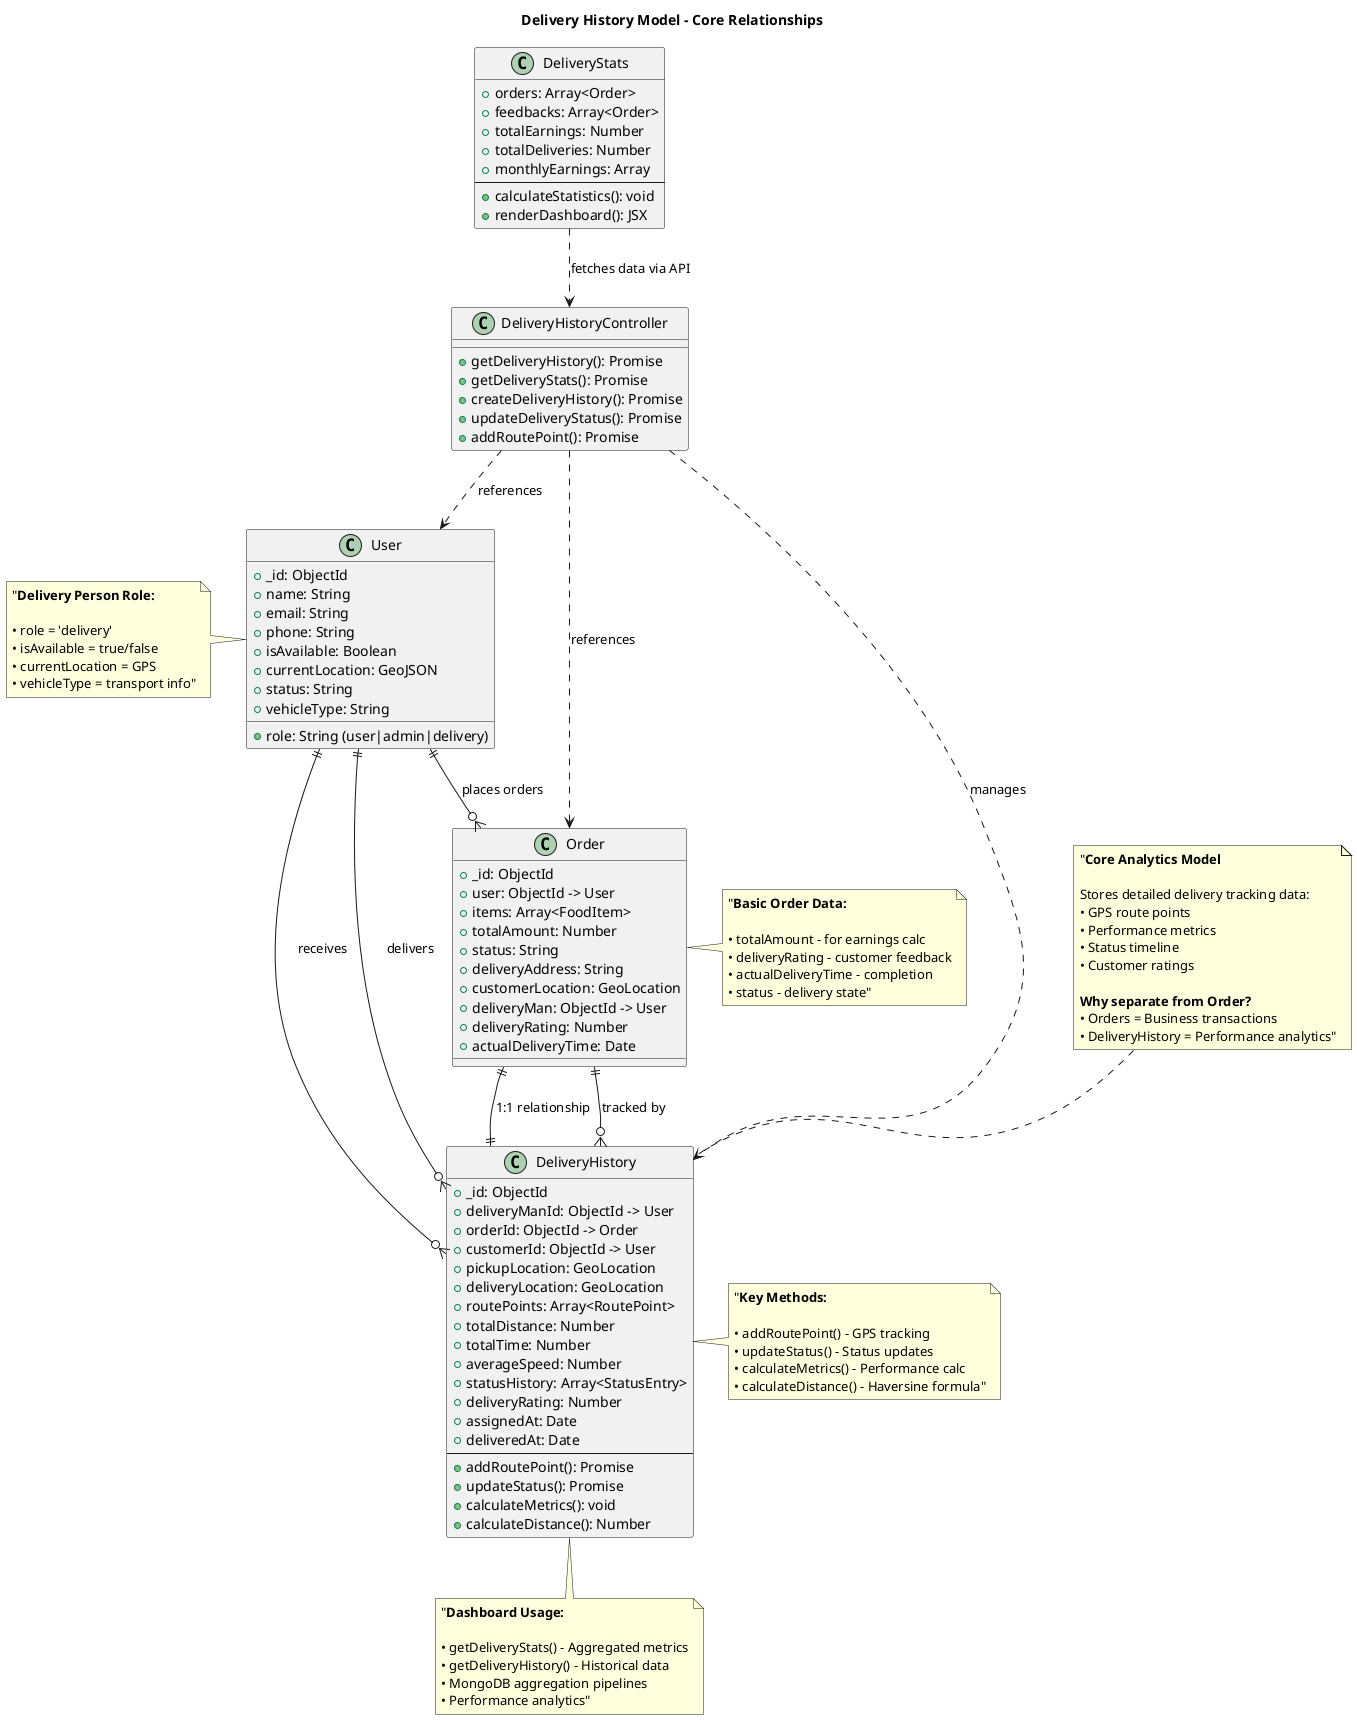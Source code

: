 @startuml Delivery History Model - Simplified Class Diagram

title Delivery History Model - Core Relationships

class User {
  +_id: ObjectId
  +name: String
  +email: String
  +role: String (user|admin|delivery)
  +phone: String
  +isAvailable: Boolean
  +currentLocation: GeoJSON
  +status: String
  +vehicleType: String
}

class Order {
  +_id: ObjectId
  +user: ObjectId -> User
  +items: Array<FoodItem>
  +totalAmount: Number
  +status: String
  +deliveryAddress: String
  +customerLocation: GeoLocation
  +deliveryMan: ObjectId -> User
  +deliveryRating: Number
  +actualDeliveryTime: Date
}

class DeliveryHistory {
  +_id: ObjectId
  +deliveryManId: ObjectId -> User
  +orderId: ObjectId -> Order
  +customerId: ObjectId -> User
  +pickupLocation: GeoLocation
  +deliveryLocation: GeoLocation
  +routePoints: Array<RoutePoint>
  +totalDistance: Number
  +totalTime: Number
  +averageSpeed: Number
  +statusHistory: Array<StatusEntry>
  +deliveryRating: Number
  +assignedAt: Date
  +deliveredAt: Date
  --
  +addRoutePoint(): Promise
  +updateStatus(): Promise
  +calculateMetrics(): void
  +calculateDistance(): Number
}

class DeliveryHistoryController {
  +getDeliveryHistory(): Promise
  +getDeliveryStats(): Promise
  +createDeliveryHistory(): Promise
  +updateDeliveryStatus(): Promise
  +addRoutePoint(): Promise
}

class DeliveryStats {
  +orders: Array<Order>
  +feedbacks: Array<Order>
  +totalEarnings: Number
  +totalDeliveries: Number
  +monthlyEarnings: Array
  --
  +calculateStatistics(): void
  +renderDashboard(): JSX
}

' Core Relationships
User ||--o{ Order : "places orders"
User ||--o{ DeliveryHistory : "delivers"
User ||--o{ DeliveryHistory : "receives"

Order ||--o{ DeliveryHistory : "tracked by"
Order ||--|| DeliveryHistory : "1:1 relationship"

DeliveryHistoryController ..> DeliveryHistory : "manages"
DeliveryHistoryController ..> Order : "references"
DeliveryHistoryController ..> User : "references"

DeliveryStats ..> DeliveryHistoryController : "fetches data via API"

' Key Relationships Explanation
note top of DeliveryHistory : "**Core Analytics Model**\n\nStores detailed delivery tracking data:\n• GPS route points\n• Performance metrics\n• Status timeline\n• Customer ratings\n\n**Why separate from Order?**\n• Orders = Business transactions\n• DeliveryHistory = Performance analytics"

note right of DeliveryHistory : "**Key Methods:**\n\n• addRoutePoint() - GPS tracking\n• updateStatus() - Status updates\n• calculateMetrics() - Performance calc\n• calculateDistance() - Haversine formula"

note bottom of DeliveryHistory : "**Dashboard Usage:**\n\n• getDeliveryStats() - Aggregated metrics\n• getDeliveryHistory() - Historical data\n• MongoDB aggregation pipelines\n• Performance analytics"

note left of User : "**Delivery Person Role:**\n\n• role = 'delivery'\n• isAvailable = true/false\n• currentLocation = GPS\n• vehicleType = transport info"

note right of Order : "**Basic Order Data:**\n\n• totalAmount - for earnings calc\n• deliveryRating - customer feedback\n• actualDeliveryTime - completion\n• status - delivery state"

@enduml
